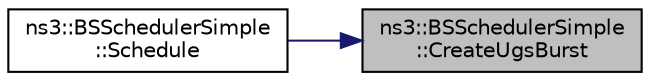 digraph "ns3::BSSchedulerSimple::CreateUgsBurst"
{
 // LATEX_PDF_SIZE
  edge [fontname="Helvetica",fontsize="10",labelfontname="Helvetica",labelfontsize="10"];
  node [fontname="Helvetica",fontsize="10",shape=record];
  rankdir="RL";
  Node1 [label="ns3::BSSchedulerSimple\l::CreateUgsBurst",height=0.2,width=0.4,color="black", fillcolor="grey75", style="filled", fontcolor="black",tooltip="Creates a downlink UGS burst."];
  Node1 -> Node2 [dir="back",color="midnightblue",fontsize="10",style="solid",fontname="Helvetica"];
  Node2 [label="ns3::BSSchedulerSimple\l::Schedule",height=0.2,width=0.4,color="black", fillcolor="white", style="filled",URL="$classns3_1_1_b_s_scheduler_simple.html#ab0ef72a5223a70761910bcda7004f510",tooltip="the scheduling function for the downlink subframe."];
}
